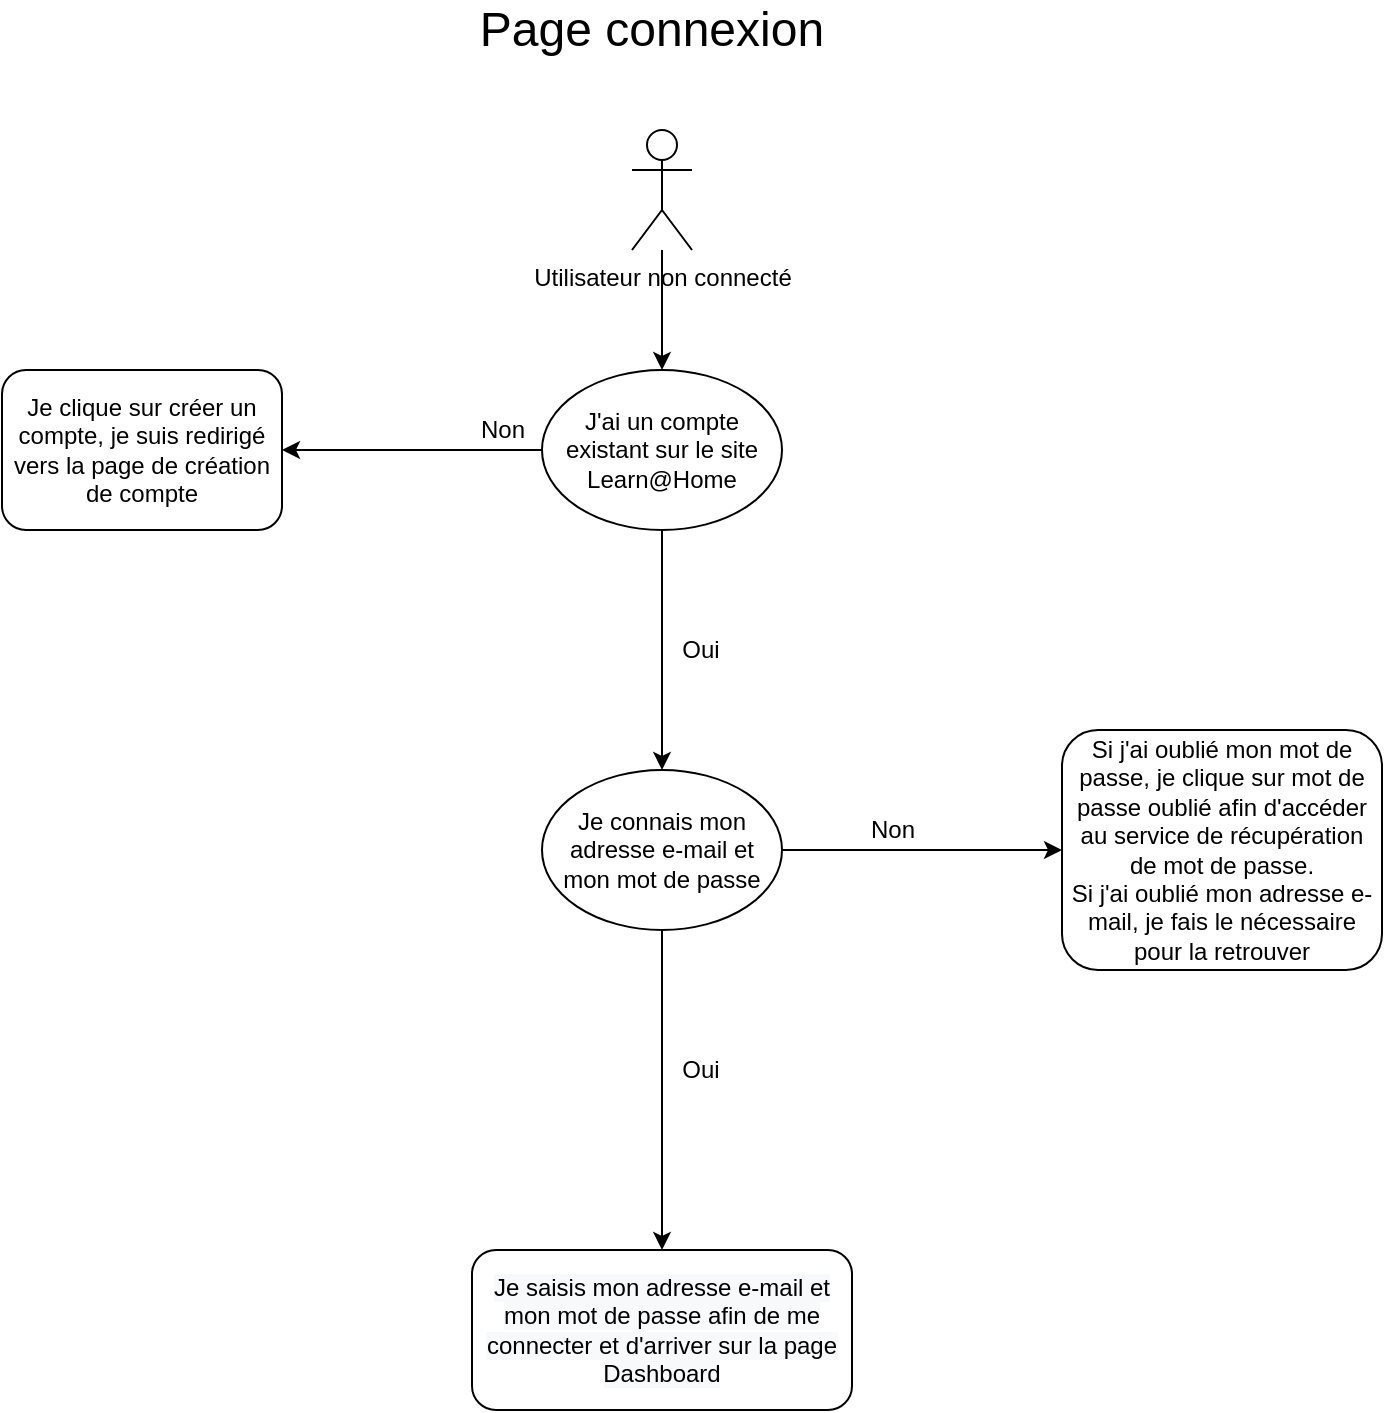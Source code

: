 <mxfile version="14.9.2" type="github">
  <diagram id="1AHfdOlfDi8fP-BxkIWJ" name="Page-1">
    <mxGraphModel dx="1422" dy="705" grid="1" gridSize="10" guides="1" tooltips="1" connect="1" arrows="1" fold="1" page="1" pageScale="1" pageWidth="827" pageHeight="1169" math="0" shadow="0">
      <root>
        <mxCell id="0" />
        <mxCell id="1" parent="0" />
        <mxCell id="AfSO4xSQXq2QMHK5xktK-30" style="edgeStyle=orthogonalEdgeStyle;rounded=0;orthogonalLoop=1;jettySize=auto;html=1;entryX=0.5;entryY=0;entryDx=0;entryDy=0;" edge="1" parent="1" source="AfSO4xSQXq2QMHK5xktK-1" target="AfSO4xSQXq2QMHK5xktK-8">
          <mxGeometry relative="1" as="geometry" />
        </mxCell>
        <mxCell id="AfSO4xSQXq2QMHK5xktK-1" value="Utilisateur non connecté" style="shape=umlActor;verticalLabelPosition=bottom;verticalAlign=top;html=1;" vertex="1" parent="1">
          <mxGeometry x="395" y="90" width="30" height="60" as="geometry" />
        </mxCell>
        <mxCell id="AfSO4xSQXq2QMHK5xktK-6" value="&lt;font style=&quot;font-size: 24px&quot;&gt;Page connexion&lt;/font&gt;" style="text;html=1;strokeColor=none;fillColor=none;align=center;verticalAlign=middle;whiteSpace=wrap;rounded=0;" vertex="1" parent="1">
          <mxGeometry x="310" y="30" width="190" height="20" as="geometry" />
        </mxCell>
        <mxCell id="AfSO4xSQXq2QMHK5xktK-11" style="edgeStyle=orthogonalEdgeStyle;rounded=0;orthogonalLoop=1;jettySize=auto;html=1;exitX=0;exitY=0.5;exitDx=0;exitDy=0;entryX=1;entryY=0.5;entryDx=0;entryDy=0;" edge="1" parent="1" source="AfSO4xSQXq2QMHK5xktK-8" target="AfSO4xSQXq2QMHK5xktK-19">
          <mxGeometry relative="1" as="geometry">
            <mxPoint x="300" y="250" as="targetPoint" />
          </mxGeometry>
        </mxCell>
        <mxCell id="AfSO4xSQXq2QMHK5xktK-18" style="edgeStyle=orthogonalEdgeStyle;rounded=0;orthogonalLoop=1;jettySize=auto;html=1;exitX=0.5;exitY=1;exitDx=0;exitDy=0;entryX=0.5;entryY=0;entryDx=0;entryDy=0;" edge="1" parent="1" source="AfSO4xSQXq2QMHK5xktK-8" target="AfSO4xSQXq2QMHK5xktK-15">
          <mxGeometry relative="1" as="geometry">
            <mxPoint x="410" y="330" as="targetPoint" />
          </mxGeometry>
        </mxCell>
        <mxCell id="AfSO4xSQXq2QMHK5xktK-8" value="J&#39;ai un compte existant sur le site Learn@Home" style="ellipse;whiteSpace=wrap;html=1;" vertex="1" parent="1">
          <mxGeometry x="350" y="210" width="120" height="80" as="geometry" />
        </mxCell>
        <mxCell id="AfSO4xSQXq2QMHK5xktK-12" value="Non" style="text;html=1;align=center;verticalAlign=middle;resizable=0;points=[];autosize=1;strokeColor=none;" vertex="1" parent="1">
          <mxGeometry x="310" y="230" width="40" height="20" as="geometry" />
        </mxCell>
        <mxCell id="AfSO4xSQXq2QMHK5xktK-13" value="Oui" style="text;html=1;align=center;verticalAlign=middle;resizable=0;points=[];autosize=1;strokeColor=none;" vertex="1" parent="1">
          <mxGeometry x="414" y="340" width="30" height="20" as="geometry" />
        </mxCell>
        <mxCell id="AfSO4xSQXq2QMHK5xktK-16" style="edgeStyle=orthogonalEdgeStyle;rounded=0;orthogonalLoop=1;jettySize=auto;html=1;exitX=0.5;exitY=1;exitDx=0;exitDy=0;entryX=0.5;entryY=0;entryDx=0;entryDy=0;" edge="1" parent="1" source="AfSO4xSQXq2QMHK5xktK-15" target="AfSO4xSQXq2QMHK5xktK-28">
          <mxGeometry relative="1" as="geometry">
            <mxPoint x="410" y="450" as="targetPoint" />
          </mxGeometry>
        </mxCell>
        <mxCell id="AfSO4xSQXq2QMHK5xktK-15" value="Je connais mon adresse e-mail et mon mot de passe" style="ellipse;whiteSpace=wrap;html=1;" vertex="1" parent="1">
          <mxGeometry x="350" y="410" width="120" height="80" as="geometry" />
        </mxCell>
        <mxCell id="AfSO4xSQXq2QMHK5xktK-19" value="&lt;span&gt;Je clique sur créer un compte, je suis redirigé vers la page de création de compte&lt;/span&gt;" style="rounded=1;whiteSpace=wrap;html=1;" vertex="1" parent="1">
          <mxGeometry x="80" y="210" width="140" height="80" as="geometry" />
        </mxCell>
        <mxCell id="AfSO4xSQXq2QMHK5xktK-20" value="Oui" style="text;html=1;align=center;verticalAlign=middle;resizable=0;points=[];autosize=1;strokeColor=none;" vertex="1" parent="1">
          <mxGeometry x="414" y="550" width="30" height="20" as="geometry" />
        </mxCell>
        <mxCell id="AfSO4xSQXq2QMHK5xktK-24" value="Si j&#39;ai oublié mon mot de passe, je clique sur mot de passe oublié afin d&#39;accéder au service de récupération de mot de passe.&lt;br&gt;Si j&#39;ai oublié mon adresse e-mail, je fais le nécessaire pour la retrouver" style="rounded=1;whiteSpace=wrap;html=1;" vertex="1" parent="1">
          <mxGeometry x="610" y="390" width="160" height="120" as="geometry" />
        </mxCell>
        <mxCell id="AfSO4xSQXq2QMHK5xktK-26" value="" style="endArrow=classic;html=1;entryX=0;entryY=0.5;entryDx=0;entryDy=0;exitX=1;exitY=0.5;exitDx=0;exitDy=0;" edge="1" parent="1" source="AfSO4xSQXq2QMHK5xktK-15" target="AfSO4xSQXq2QMHK5xktK-24">
          <mxGeometry width="50" height="50" relative="1" as="geometry">
            <mxPoint x="450" y="480" as="sourcePoint" />
            <mxPoint x="510" y="530" as="targetPoint" />
          </mxGeometry>
        </mxCell>
        <mxCell id="AfSO4xSQXq2QMHK5xktK-28" value="&lt;span style=&quot;color: rgb(0 , 0 , 0) ; font-family: &amp;#34;helvetica&amp;#34; ; font-size: 12px ; font-style: normal ; font-weight: 400 ; letter-spacing: normal ; text-align: center ; text-indent: 0px ; text-transform: none ; word-spacing: 0px ; background-color: rgb(248 , 249 , 250) ; display: inline ; float: none&quot;&gt;Je saisis mon adresse e-mail et mon mot de passe afin de me connecter et d&#39;arriver sur la page Dashboard&lt;/span&gt;" style="rounded=1;whiteSpace=wrap;html=1;" vertex="1" parent="1">
          <mxGeometry x="315" y="650" width="190" height="80" as="geometry" />
        </mxCell>
        <mxCell id="AfSO4xSQXq2QMHK5xktK-29" value="Non" style="text;html=1;align=center;verticalAlign=middle;resizable=0;points=[];autosize=1;strokeColor=none;" vertex="1" parent="1">
          <mxGeometry x="505" y="430" width="40" height="20" as="geometry" />
        </mxCell>
      </root>
    </mxGraphModel>
  </diagram>
</mxfile>
